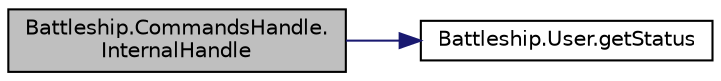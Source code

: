 digraph "Battleship.CommandsHandle.InternalHandle"
{
 // INTERACTIVE_SVG=YES
 // LATEX_PDF_SIZE
  edge [fontname="Helvetica",fontsize="10",labelfontname="Helvetica",labelfontsize="10"];
  node [fontname="Helvetica",fontsize="10",shape=record];
  rankdir="LR";
  Node1 [label="Battleship.CommandsHandle.\lInternalHandle",height=0.2,width=0.4,color="black", fillcolor="grey75", style="filled", fontcolor="black",tooltip="Procesa el mensaje \"comandos\" y retorna true; retorna false en caso contrario."];
  Node1 -> Node2 [color="midnightblue",fontsize="10",style="solid",fontname="Helvetica"];
  Node2 [label="Battleship.User.getStatus",height=0.2,width=0.4,color="black", fillcolor="white", style="filled",URL="$classBattleship_1_1User.html#ae8ab56094bbf8ce70723d437842a6b9f",tooltip="Retorna el estado del usuario"];
}

